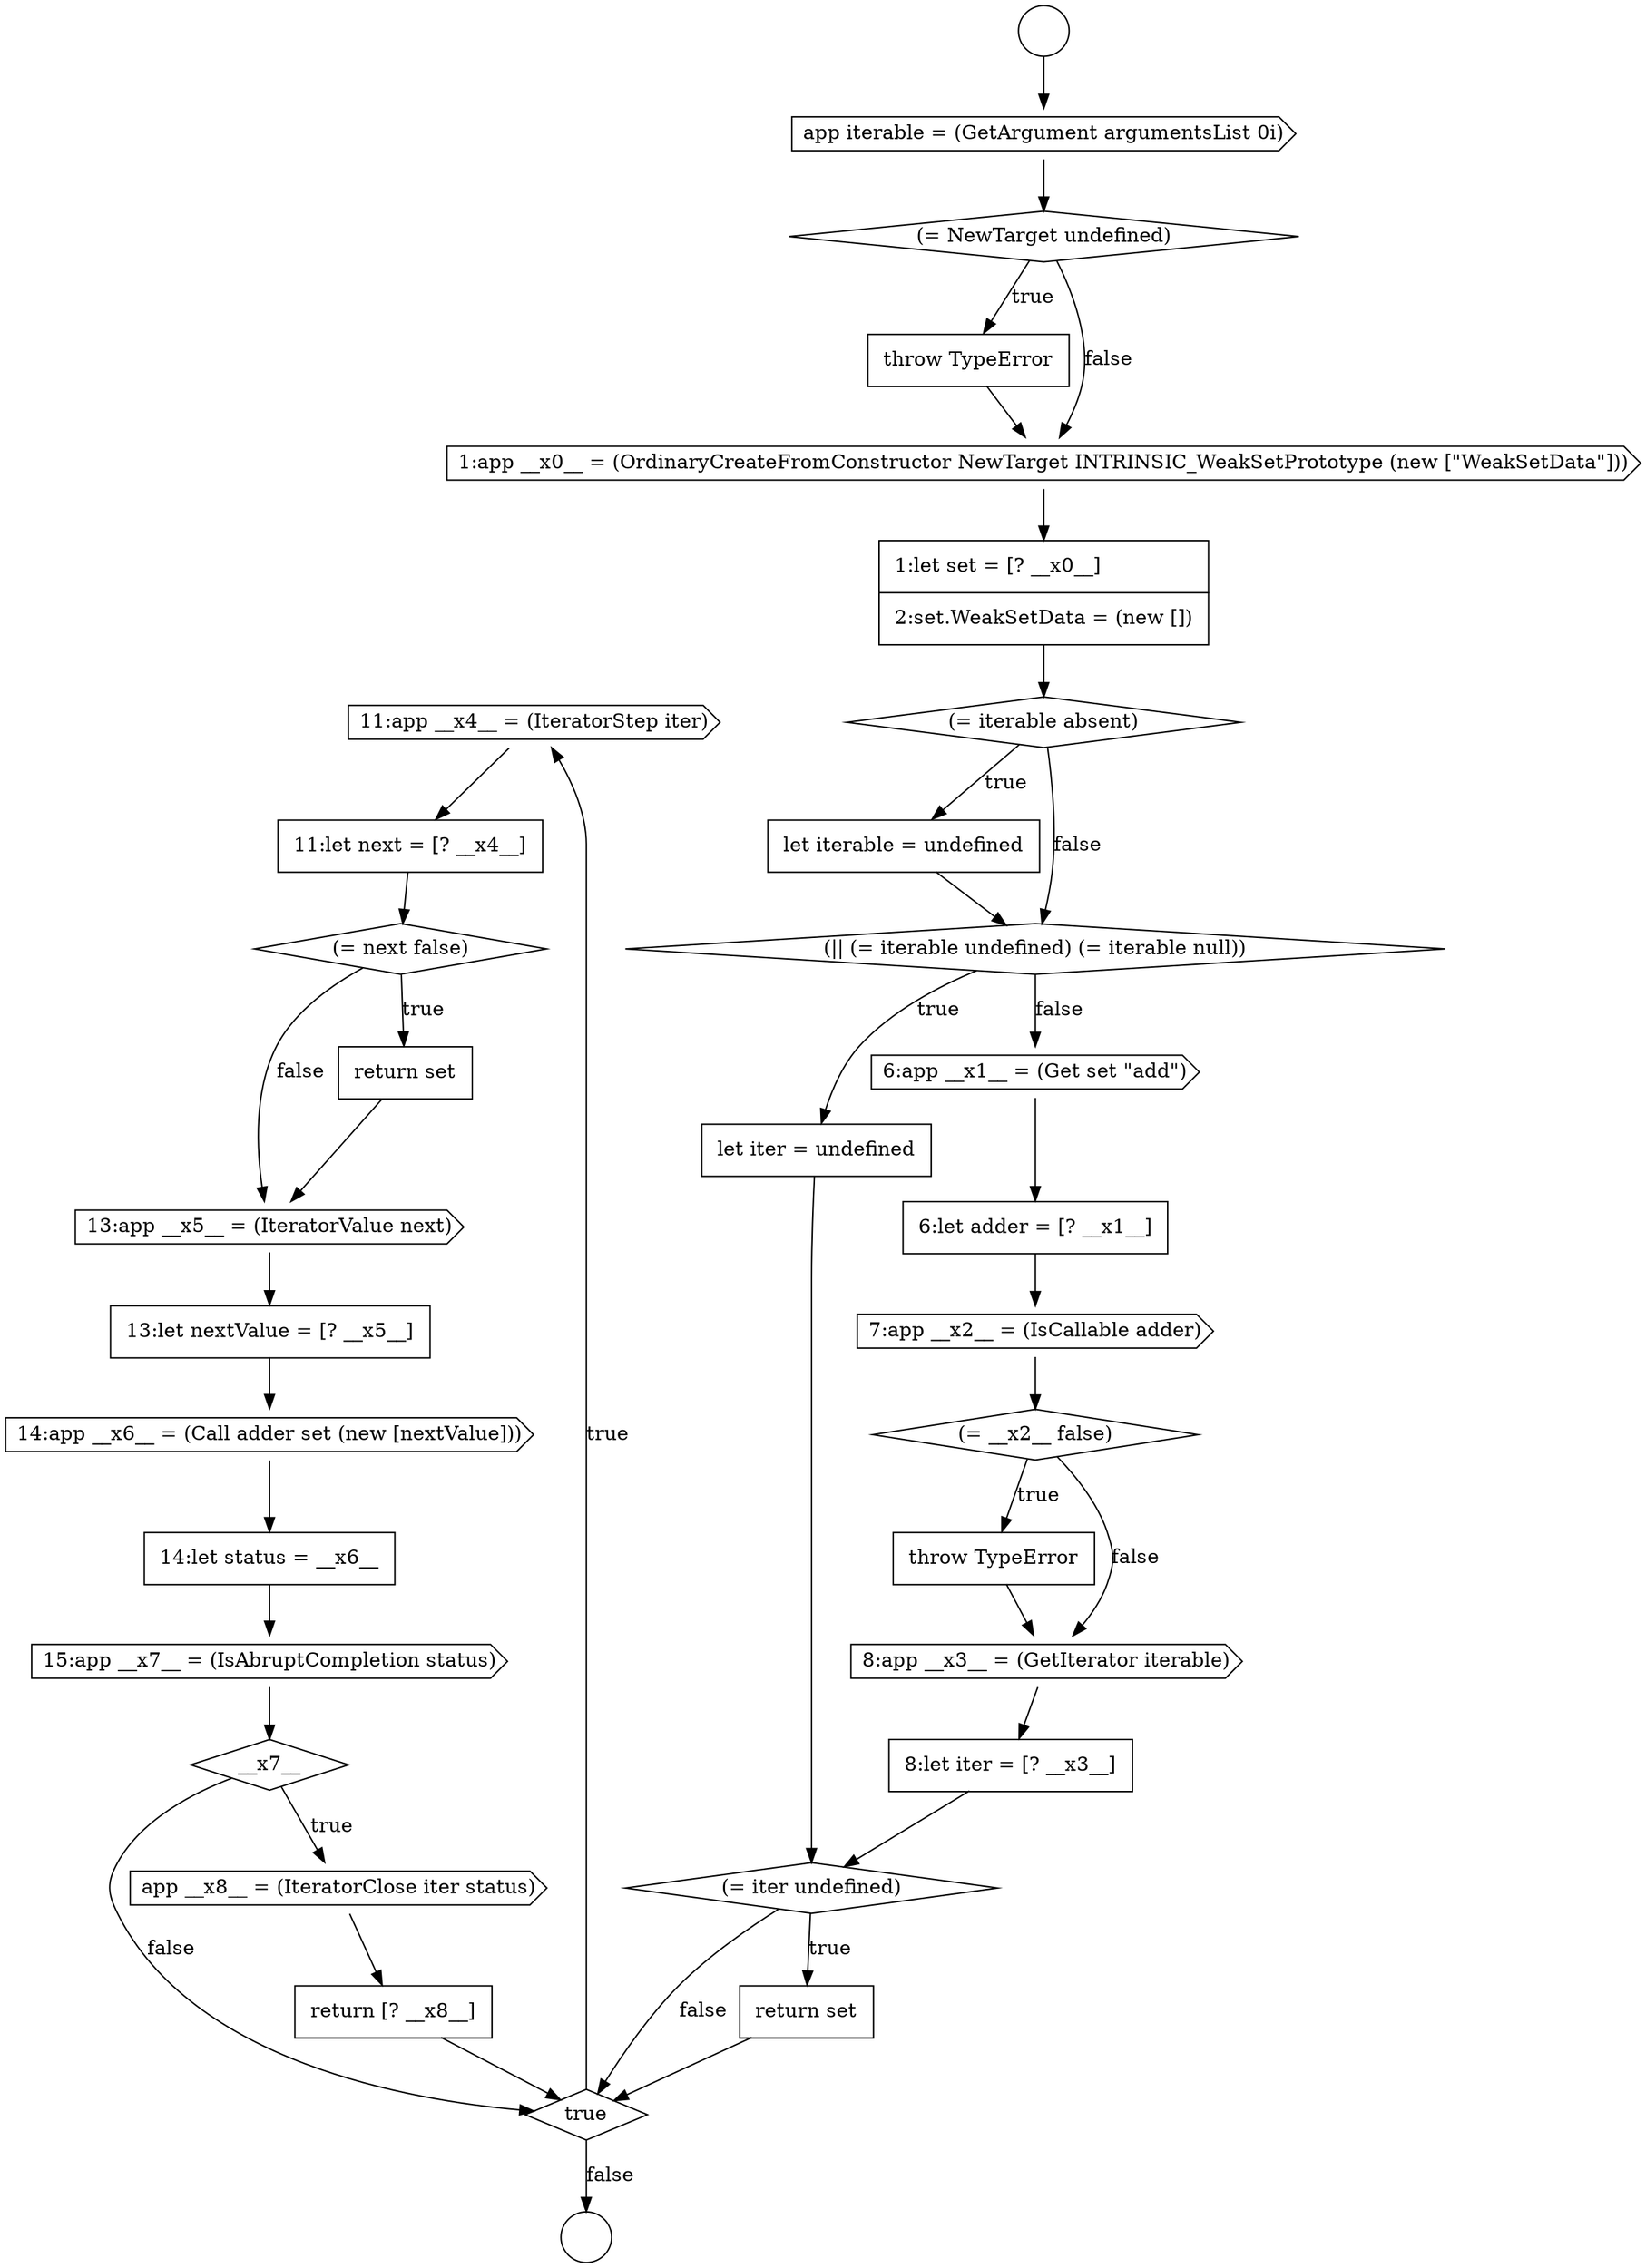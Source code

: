 digraph {
  node15267 [shape=cds, label=<<font color="black">11:app __x4__ = (IteratorStep iter)</font>> color="black" fillcolor="white" style=filled]
  node15271 [shape=cds, label=<<font color="black">13:app __x5__ = (IteratorValue next)</font>> color="black" fillcolor="white" style=filled]
  node15258 [shape=none, margin=0, label=<<font color="black">
    <table border="0" cellborder="1" cellspacing="0" cellpadding="10">
      <tr><td align="left">6:let adder = [? __x1__]</td></tr>
    </table>
  </font>> color="black" fillcolor="white" style=filled]
  node15248 [shape=cds, label=<<font color="black">app iterable = (GetArgument argumentsList 0i)</font>> color="black" fillcolor="white" style=filled]
  node15247 [shape=circle label=" " color="black" fillcolor="white" style=filled]
  node15259 [shape=cds, label=<<font color="black">7:app __x2__ = (IsCallable adder)</font>> color="black" fillcolor="white" style=filled]
  node15269 [shape=diamond, label=<<font color="black">(= next false)</font>> color="black" fillcolor="white" style=filled]
  node15256 [shape=none, margin=0, label=<<font color="black">
    <table border="0" cellborder="1" cellspacing="0" cellpadding="10">
      <tr><td align="left">let iter = undefined</td></tr>
    </table>
  </font>> color="black" fillcolor="white" style=filled]
  node15278 [shape=none, margin=0, label=<<font color="black">
    <table border="0" cellborder="1" cellspacing="0" cellpadding="10">
      <tr><td align="left">return [? __x8__]</td></tr>
    </table>
  </font>> color="black" fillcolor="white" style=filled]
  node15257 [shape=cds, label=<<font color="black">6:app __x1__ = (Get set &quot;add&quot;)</font>> color="black" fillcolor="white" style=filled]
  node15263 [shape=none, margin=0, label=<<font color="black">
    <table border="0" cellborder="1" cellspacing="0" cellpadding="10">
      <tr><td align="left">8:let iter = [? __x3__]</td></tr>
    </table>
  </font>> color="black" fillcolor="white" style=filled]
  node15254 [shape=none, margin=0, label=<<font color="black">
    <table border="0" cellborder="1" cellspacing="0" cellpadding="10">
      <tr><td align="left">let iterable = undefined</td></tr>
    </table>
  </font>> color="black" fillcolor="white" style=filled]
  node15250 [shape=none, margin=0, label=<<font color="black">
    <table border="0" cellborder="1" cellspacing="0" cellpadding="10">
      <tr><td align="left">throw TypeError</td></tr>
    </table>
  </font>> color="black" fillcolor="white" style=filled]
  node15264 [shape=diamond, label=<<font color="black">(= iter undefined)</font>> color="black" fillcolor="white" style=filled]
  node15274 [shape=none, margin=0, label=<<font color="black">
    <table border="0" cellborder="1" cellspacing="0" cellpadding="10">
      <tr><td align="left">14:let status = __x6__</td></tr>
    </table>
  </font>> color="black" fillcolor="white" style=filled]
  node15261 [shape=none, margin=0, label=<<font color="black">
    <table border="0" cellborder="1" cellspacing="0" cellpadding="10">
      <tr><td align="left">throw TypeError</td></tr>
    </table>
  </font>> color="black" fillcolor="white" style=filled]
  node15246 [shape=circle label=" " color="black" fillcolor="white" style=filled]
  node15253 [shape=diamond, label=<<font color="black">(= iterable absent)</font>> color="black" fillcolor="white" style=filled]
  node15266 [shape=diamond, label=<<font color="black">true</font>> color="black" fillcolor="white" style=filled]
  node15249 [shape=diamond, label=<<font color="black">(= NewTarget undefined)</font>> color="black" fillcolor="white" style=filled]
  node15265 [shape=none, margin=0, label=<<font color="black">
    <table border="0" cellborder="1" cellspacing="0" cellpadding="10">
      <tr><td align="left">return set</td></tr>
    </table>
  </font>> color="black" fillcolor="white" style=filled]
  node15270 [shape=none, margin=0, label=<<font color="black">
    <table border="0" cellborder="1" cellspacing="0" cellpadding="10">
      <tr><td align="left">return set</td></tr>
    </table>
  </font>> color="black" fillcolor="white" style=filled]
  node15275 [shape=cds, label=<<font color="black">15:app __x7__ = (IsAbruptCompletion status)</font>> color="black" fillcolor="white" style=filled]
  node15276 [shape=diamond, label=<<font color="black">__x7__</font>> color="black" fillcolor="white" style=filled]
  node15252 [shape=none, margin=0, label=<<font color="black">
    <table border="0" cellborder="1" cellspacing="0" cellpadding="10">
      <tr><td align="left">1:let set = [? __x0__]</td></tr>
      <tr><td align="left">2:set.WeakSetData = (new [])</td></tr>
    </table>
  </font>> color="black" fillcolor="white" style=filled]
  node15255 [shape=diamond, label=<<font color="black">(|| (= iterable undefined) (= iterable null))</font>> color="black" fillcolor="white" style=filled]
  node15260 [shape=diamond, label=<<font color="black">(= __x2__ false)</font>> color="black" fillcolor="white" style=filled]
  node15277 [shape=cds, label=<<font color="black">app __x8__ = (IteratorClose iter status)</font>> color="black" fillcolor="white" style=filled]
  node15262 [shape=cds, label=<<font color="black">8:app __x3__ = (GetIterator iterable)</font>> color="black" fillcolor="white" style=filled]
  node15268 [shape=none, margin=0, label=<<font color="black">
    <table border="0" cellborder="1" cellspacing="0" cellpadding="10">
      <tr><td align="left">11:let next = [? __x4__]</td></tr>
    </table>
  </font>> color="black" fillcolor="white" style=filled]
  node15251 [shape=cds, label=<<font color="black">1:app __x0__ = (OrdinaryCreateFromConstructor NewTarget INTRINSIC_WeakSetPrototype (new [&quot;WeakSetData&quot;]))</font>> color="black" fillcolor="white" style=filled]
  node15272 [shape=none, margin=0, label=<<font color="black">
    <table border="0" cellborder="1" cellspacing="0" cellpadding="10">
      <tr><td align="left">13:let nextValue = [? __x5__]</td></tr>
    </table>
  </font>> color="black" fillcolor="white" style=filled]
  node15273 [shape=cds, label=<<font color="black">14:app __x6__ = (Call adder set (new [nextValue]))</font>> color="black" fillcolor="white" style=filled]
  node15266 -> node15267 [label=<<font color="black">true</font>> color="black"]
  node15266 -> node15247 [label=<<font color="black">false</font>> color="black"]
  node15254 -> node15255 [ color="black"]
  node15274 -> node15275 [ color="black"]
  node15257 -> node15258 [ color="black"]
  node15272 -> node15273 [ color="black"]
  node15267 -> node15268 [ color="black"]
  node15262 -> node15263 [ color="black"]
  node15253 -> node15254 [label=<<font color="black">true</font>> color="black"]
  node15253 -> node15255 [label=<<font color="black">false</font>> color="black"]
  node15258 -> node15259 [ color="black"]
  node15265 -> node15266 [ color="black"]
  node15255 -> node15256 [label=<<font color="black">true</font>> color="black"]
  node15255 -> node15257 [label=<<font color="black">false</font>> color="black"]
  node15263 -> node15264 [ color="black"]
  node15276 -> node15277 [label=<<font color="black">true</font>> color="black"]
  node15276 -> node15266 [label=<<font color="black">false</font>> color="black"]
  node15251 -> node15252 [ color="black"]
  node15275 -> node15276 [ color="black"]
  node15273 -> node15274 [ color="black"]
  node15260 -> node15261 [label=<<font color="black">true</font>> color="black"]
  node15260 -> node15262 [label=<<font color="black">false</font>> color="black"]
  node15268 -> node15269 [ color="black"]
  node15256 -> node15264 [ color="black"]
  node15252 -> node15253 [ color="black"]
  node15278 -> node15266 [ color="black"]
  node15246 -> node15248 [ color="black"]
  node15249 -> node15250 [label=<<font color="black">true</font>> color="black"]
  node15249 -> node15251 [label=<<font color="black">false</font>> color="black"]
  node15269 -> node15270 [label=<<font color="black">true</font>> color="black"]
  node15269 -> node15271 [label=<<font color="black">false</font>> color="black"]
  node15259 -> node15260 [ color="black"]
  node15271 -> node15272 [ color="black"]
  node15250 -> node15251 [ color="black"]
  node15261 -> node15262 [ color="black"]
  node15270 -> node15271 [ color="black"]
  node15277 -> node15278 [ color="black"]
  node15264 -> node15265 [label=<<font color="black">true</font>> color="black"]
  node15264 -> node15266 [label=<<font color="black">false</font>> color="black"]
  node15248 -> node15249 [ color="black"]
}
